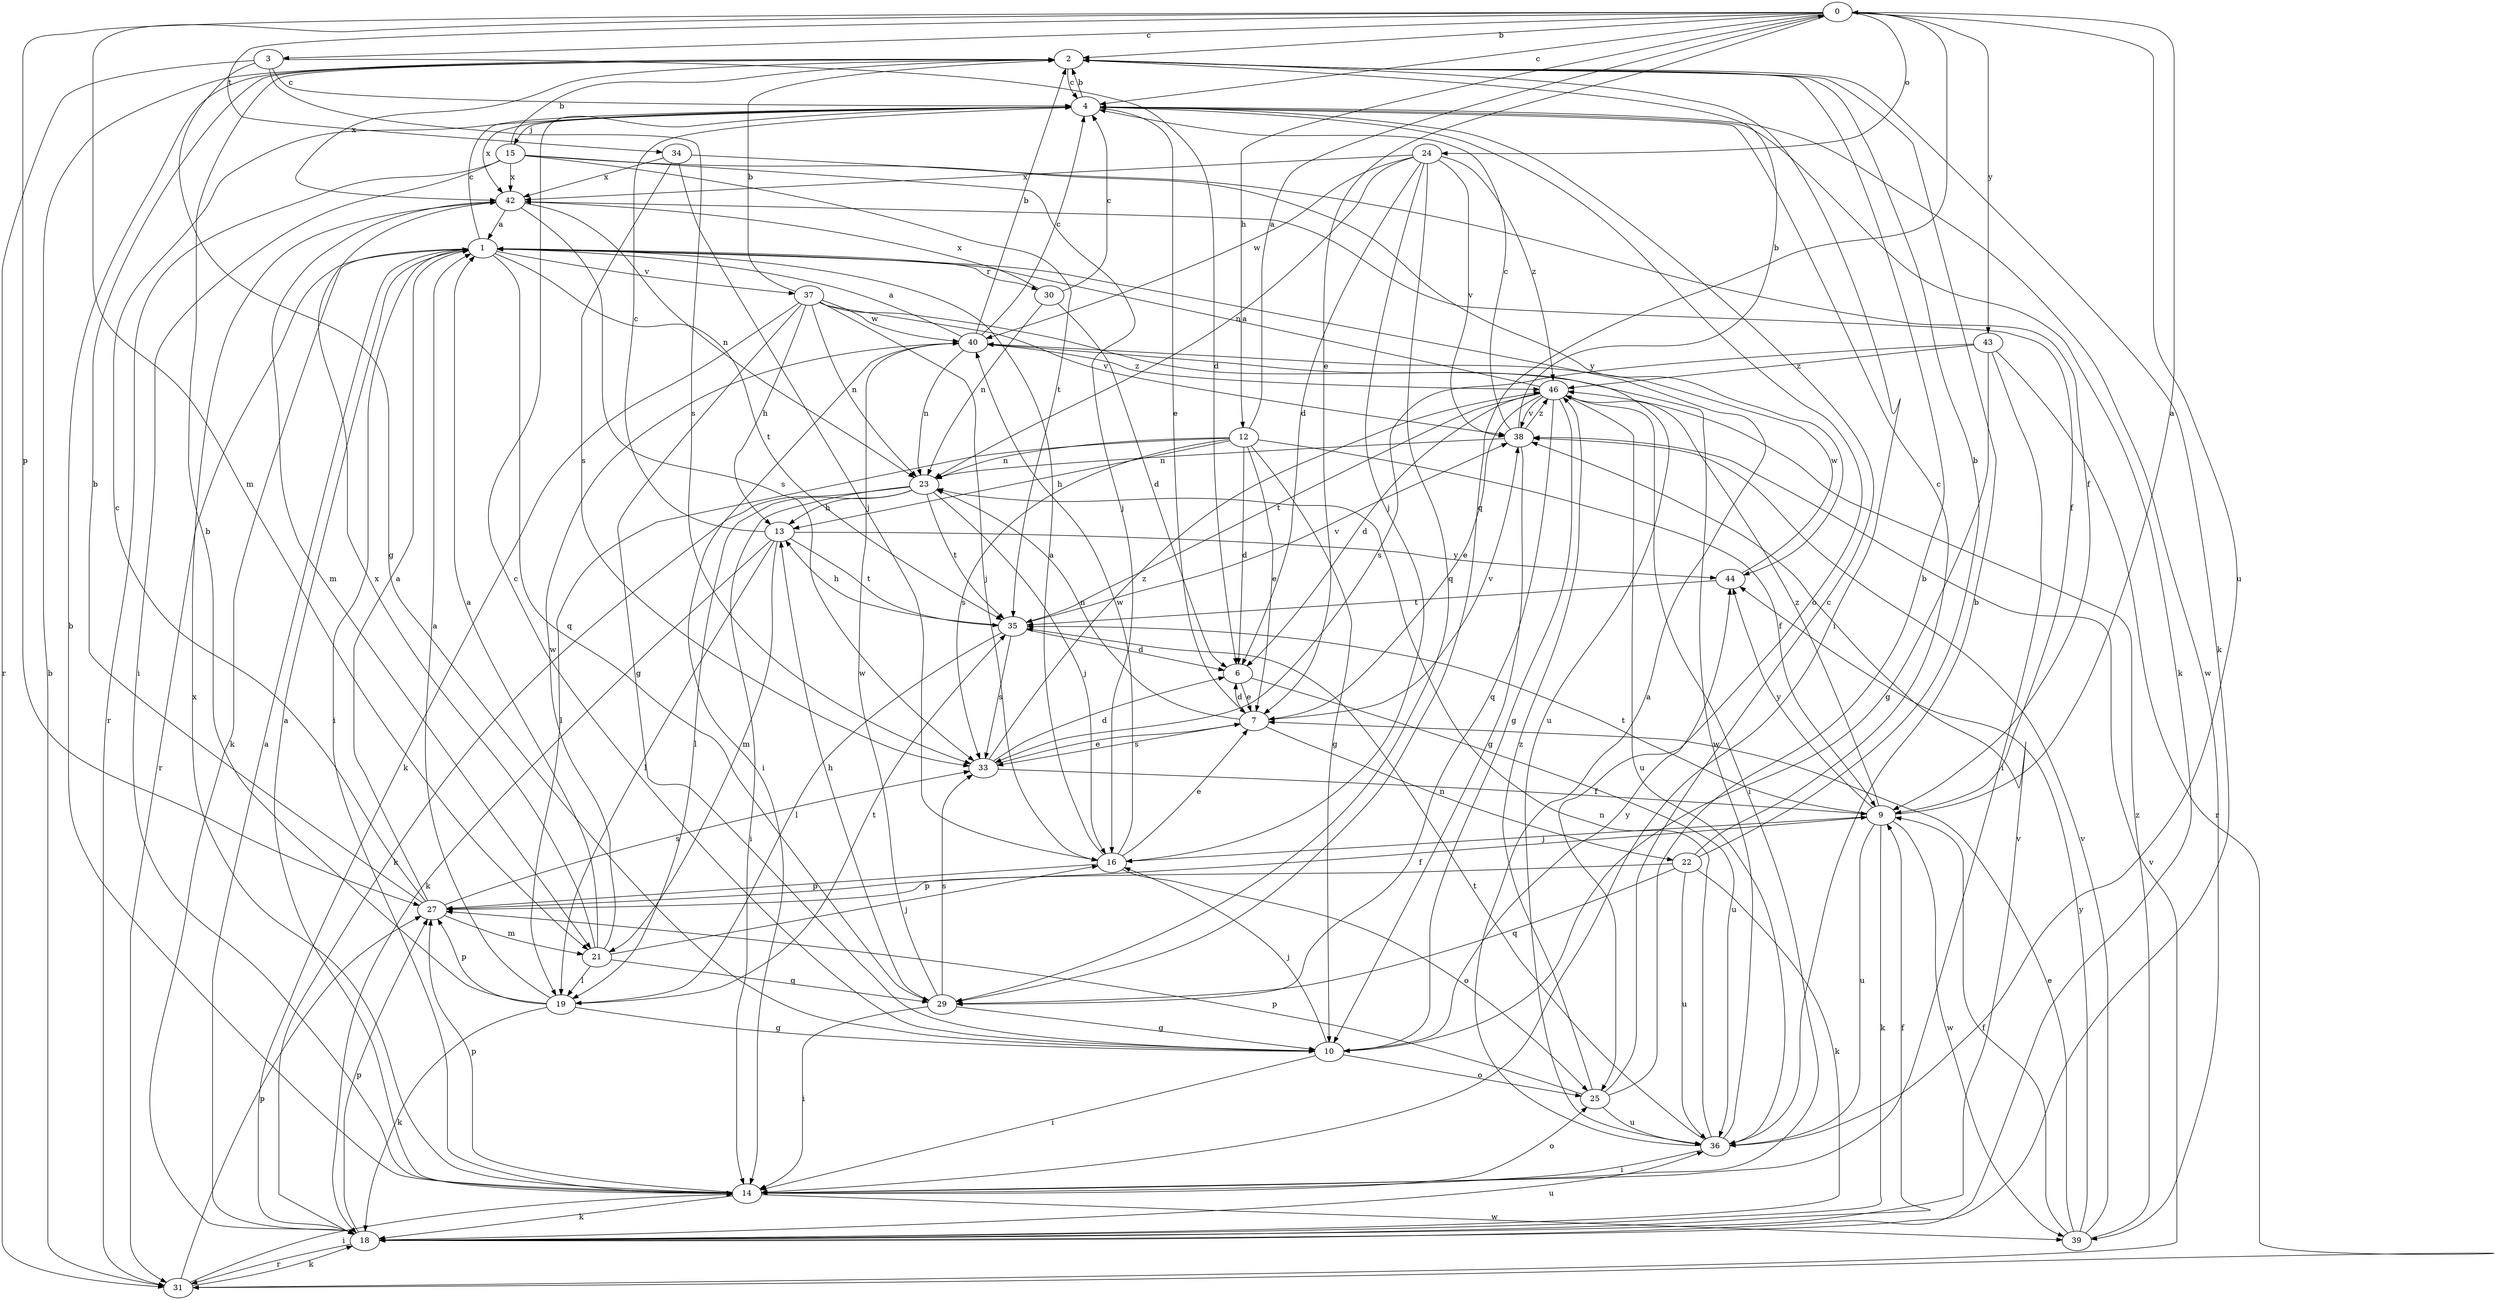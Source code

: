 strict digraph  {
0;
1;
2;
3;
4;
6;
7;
9;
10;
12;
13;
14;
15;
16;
18;
19;
21;
22;
23;
24;
25;
27;
29;
30;
31;
33;
34;
35;
36;
37;
38;
39;
40;
42;
43;
44;
46;
0 -> 2  [label=b];
0 -> 3  [label=c];
0 -> 4  [label=c];
0 -> 7  [label=e];
0 -> 12  [label=h];
0 -> 21  [label=m];
0 -> 24  [label=o];
0 -> 27  [label=p];
0 -> 29  [label=q];
0 -> 34  [label=t];
0 -> 36  [label=u];
0 -> 43  [label=y];
1 -> 4  [label=c];
1 -> 14  [label=i];
1 -> 18  [label=k];
1 -> 29  [label=q];
1 -> 30  [label=r];
1 -> 31  [label=r];
1 -> 35  [label=t];
1 -> 37  [label=v];
2 -> 4  [label=c];
2 -> 14  [label=i];
2 -> 18  [label=k];
2 -> 42  [label=x];
3 -> 4  [label=c];
3 -> 6  [label=d];
3 -> 10  [label=g];
3 -> 31  [label=r];
3 -> 33  [label=s];
4 -> 2  [label=b];
4 -> 7  [label=e];
4 -> 15  [label=j];
4 -> 18  [label=k];
4 -> 25  [label=o];
4 -> 39  [label=w];
4 -> 42  [label=x];
6 -> 7  [label=e];
6 -> 36  [label=u];
7 -> 6  [label=d];
7 -> 22  [label=n];
7 -> 23  [label=n];
7 -> 33  [label=s];
7 -> 38  [label=v];
9 -> 0  [label=a];
9 -> 16  [label=j];
9 -> 18  [label=k];
9 -> 35  [label=t];
9 -> 36  [label=u];
9 -> 39  [label=w];
9 -> 44  [label=y];
9 -> 46  [label=z];
10 -> 4  [label=c];
10 -> 14  [label=i];
10 -> 16  [label=j];
10 -> 25  [label=o];
10 -> 44  [label=y];
12 -> 0  [label=a];
12 -> 6  [label=d];
12 -> 7  [label=e];
12 -> 9  [label=f];
12 -> 10  [label=g];
12 -> 13  [label=h];
12 -> 19  [label=l];
12 -> 23  [label=n];
12 -> 33  [label=s];
13 -> 4  [label=c];
13 -> 18  [label=k];
13 -> 19  [label=l];
13 -> 21  [label=m];
13 -> 35  [label=t];
13 -> 44  [label=y];
14 -> 1  [label=a];
14 -> 2  [label=b];
14 -> 18  [label=k];
14 -> 25  [label=o];
14 -> 27  [label=p];
14 -> 39  [label=w];
14 -> 42  [label=x];
15 -> 2  [label=b];
15 -> 14  [label=i];
15 -> 16  [label=j];
15 -> 31  [label=r];
15 -> 35  [label=t];
15 -> 42  [label=x];
15 -> 44  [label=y];
16 -> 1  [label=a];
16 -> 7  [label=e];
16 -> 25  [label=o];
16 -> 27  [label=p];
16 -> 40  [label=w];
18 -> 1  [label=a];
18 -> 9  [label=f];
18 -> 27  [label=p];
18 -> 31  [label=r];
18 -> 36  [label=u];
18 -> 38  [label=v];
19 -> 1  [label=a];
19 -> 2  [label=b];
19 -> 10  [label=g];
19 -> 18  [label=k];
19 -> 27  [label=p];
19 -> 35  [label=t];
21 -> 1  [label=a];
21 -> 16  [label=j];
21 -> 19  [label=l];
21 -> 29  [label=q];
21 -> 40  [label=w];
21 -> 42  [label=x];
22 -> 2  [label=b];
22 -> 4  [label=c];
22 -> 18  [label=k];
22 -> 27  [label=p];
22 -> 29  [label=q];
22 -> 36  [label=u];
23 -> 13  [label=h];
23 -> 14  [label=i];
23 -> 16  [label=j];
23 -> 18  [label=k];
23 -> 19  [label=l];
23 -> 35  [label=t];
24 -> 6  [label=d];
24 -> 16  [label=j];
24 -> 23  [label=n];
24 -> 29  [label=q];
24 -> 38  [label=v];
24 -> 40  [label=w];
24 -> 42  [label=x];
24 -> 46  [label=z];
25 -> 2  [label=b];
25 -> 4  [label=c];
25 -> 27  [label=p];
25 -> 36  [label=u];
25 -> 46  [label=z];
27 -> 1  [label=a];
27 -> 2  [label=b];
27 -> 4  [label=c];
27 -> 9  [label=f];
27 -> 21  [label=m];
27 -> 33  [label=s];
29 -> 10  [label=g];
29 -> 13  [label=h];
29 -> 14  [label=i];
29 -> 33  [label=s];
29 -> 40  [label=w];
30 -> 4  [label=c];
30 -> 6  [label=d];
30 -> 23  [label=n];
30 -> 42  [label=x];
31 -> 2  [label=b];
31 -> 14  [label=i];
31 -> 18  [label=k];
31 -> 27  [label=p];
31 -> 38  [label=v];
33 -> 6  [label=d];
33 -> 7  [label=e];
33 -> 9  [label=f];
33 -> 46  [label=z];
34 -> 9  [label=f];
34 -> 16  [label=j];
34 -> 33  [label=s];
34 -> 42  [label=x];
35 -> 6  [label=d];
35 -> 13  [label=h];
35 -> 19  [label=l];
35 -> 33  [label=s];
35 -> 38  [label=v];
36 -> 1  [label=a];
36 -> 2  [label=b];
36 -> 14  [label=i];
36 -> 23  [label=n];
36 -> 35  [label=t];
36 -> 40  [label=w];
37 -> 2  [label=b];
37 -> 10  [label=g];
37 -> 13  [label=h];
37 -> 16  [label=j];
37 -> 18  [label=k];
37 -> 23  [label=n];
37 -> 36  [label=u];
37 -> 38  [label=v];
37 -> 40  [label=w];
38 -> 2  [label=b];
38 -> 4  [label=c];
38 -> 10  [label=g];
38 -> 23  [label=n];
38 -> 46  [label=z];
39 -> 7  [label=e];
39 -> 9  [label=f];
39 -> 38  [label=v];
39 -> 44  [label=y];
39 -> 46  [label=z];
40 -> 1  [label=a];
40 -> 2  [label=b];
40 -> 4  [label=c];
40 -> 14  [label=i];
40 -> 23  [label=n];
40 -> 46  [label=z];
42 -> 1  [label=a];
42 -> 9  [label=f];
42 -> 21  [label=m];
42 -> 23  [label=n];
42 -> 33  [label=s];
43 -> 10  [label=g];
43 -> 14  [label=i];
43 -> 31  [label=r];
43 -> 33  [label=s];
43 -> 46  [label=z];
44 -> 35  [label=t];
44 -> 40  [label=w];
46 -> 1  [label=a];
46 -> 6  [label=d];
46 -> 7  [label=e];
46 -> 10  [label=g];
46 -> 14  [label=i];
46 -> 29  [label=q];
46 -> 35  [label=t];
46 -> 36  [label=u];
46 -> 38  [label=v];
}
